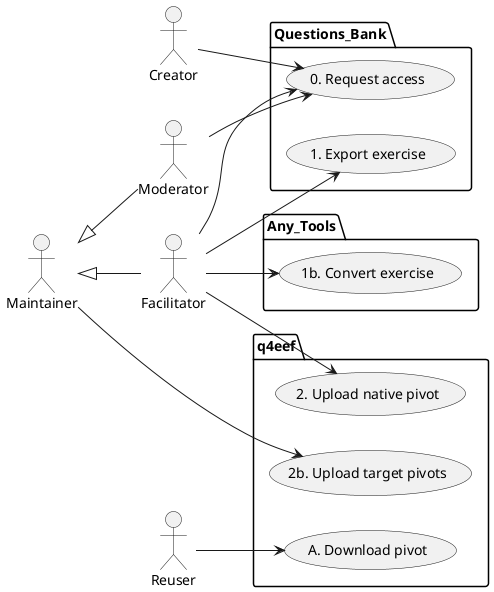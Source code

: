 @startuml
left to right direction

actor Creator as cc
actor Facilitator as c
actor Maintainer as t
actor Moderator as m
actor Reuser as r

t <|-- c
t <|-- m

package Questions_Bank {
  usecase "1. Author exercise" as UC0
  usecase "1. Export exercise" as UC1
}

package Any_Tools {
  usecase "1b. Convert exercise" as UC2
}

package q4eef {
  usecase "0. Request access" as UC0
  usecase "2. Upload native pivot" as UC3
  usecase "2b. Upload target pivots" as UC2b
  usecase "A. Download pivot" as UC4
}


cc --> UC0
c --> UC1
c --> UC2

t --> UC2b

c --> UC3

m --> UC0

r --> UC4

c --> UC0
@enduml
